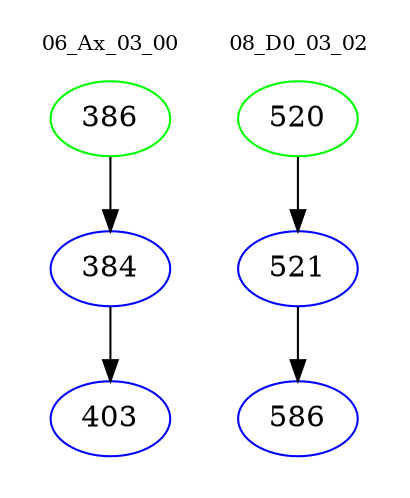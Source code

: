 digraph{
subgraph cluster_0 {
color = white
label = "06_Ax_03_00";
fontsize=10;
T0_386 [label="386", color="green"]
T0_386 -> T0_384 [color="black"]
T0_384 [label="384", color="blue"]
T0_384 -> T0_403 [color="black"]
T0_403 [label="403", color="blue"]
}
subgraph cluster_1 {
color = white
label = "08_D0_03_02";
fontsize=10;
T1_520 [label="520", color="green"]
T1_520 -> T1_521 [color="black"]
T1_521 [label="521", color="blue"]
T1_521 -> T1_586 [color="black"]
T1_586 [label="586", color="blue"]
}
}
